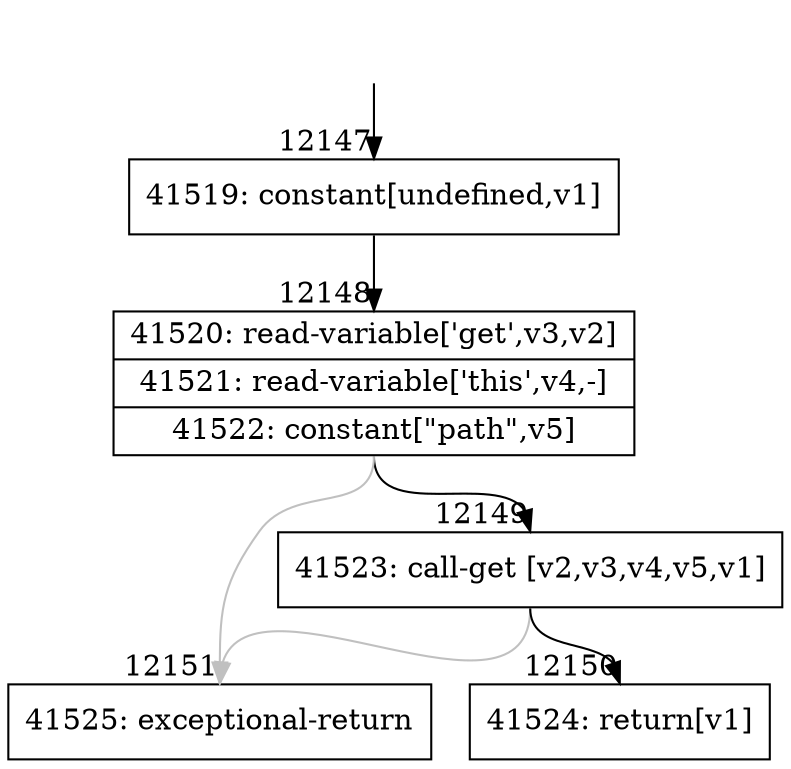 digraph {
rankdir="TD"
BB_entry1000[shape=none,label=""];
BB_entry1000 -> BB12147 [tailport=s, headport=n, headlabel="    12147"]
BB12147 [shape=record label="{41519: constant[undefined,v1]}" ] 
BB12147 -> BB12148 [tailport=s, headport=n, headlabel="      12148"]
BB12148 [shape=record label="{41520: read-variable['get',v3,v2]|41521: read-variable['this',v4,-]|41522: constant[\"path\",v5]}" ] 
BB12148 -> BB12149 [tailport=s, headport=n, headlabel="      12149"]
BB12148 -> BB12151 [tailport=s, headport=n, color=gray, headlabel="      12151"]
BB12149 [shape=record label="{41523: call-get [v2,v3,v4,v5,v1]}" ] 
BB12149 -> BB12150 [tailport=s, headport=n, headlabel="      12150"]
BB12149 -> BB12151 [tailport=s, headport=n, color=gray]
BB12150 [shape=record label="{41524: return[v1]}" ] 
BB12151 [shape=record label="{41525: exceptional-return}" ] 
//#$~ 22341
}
